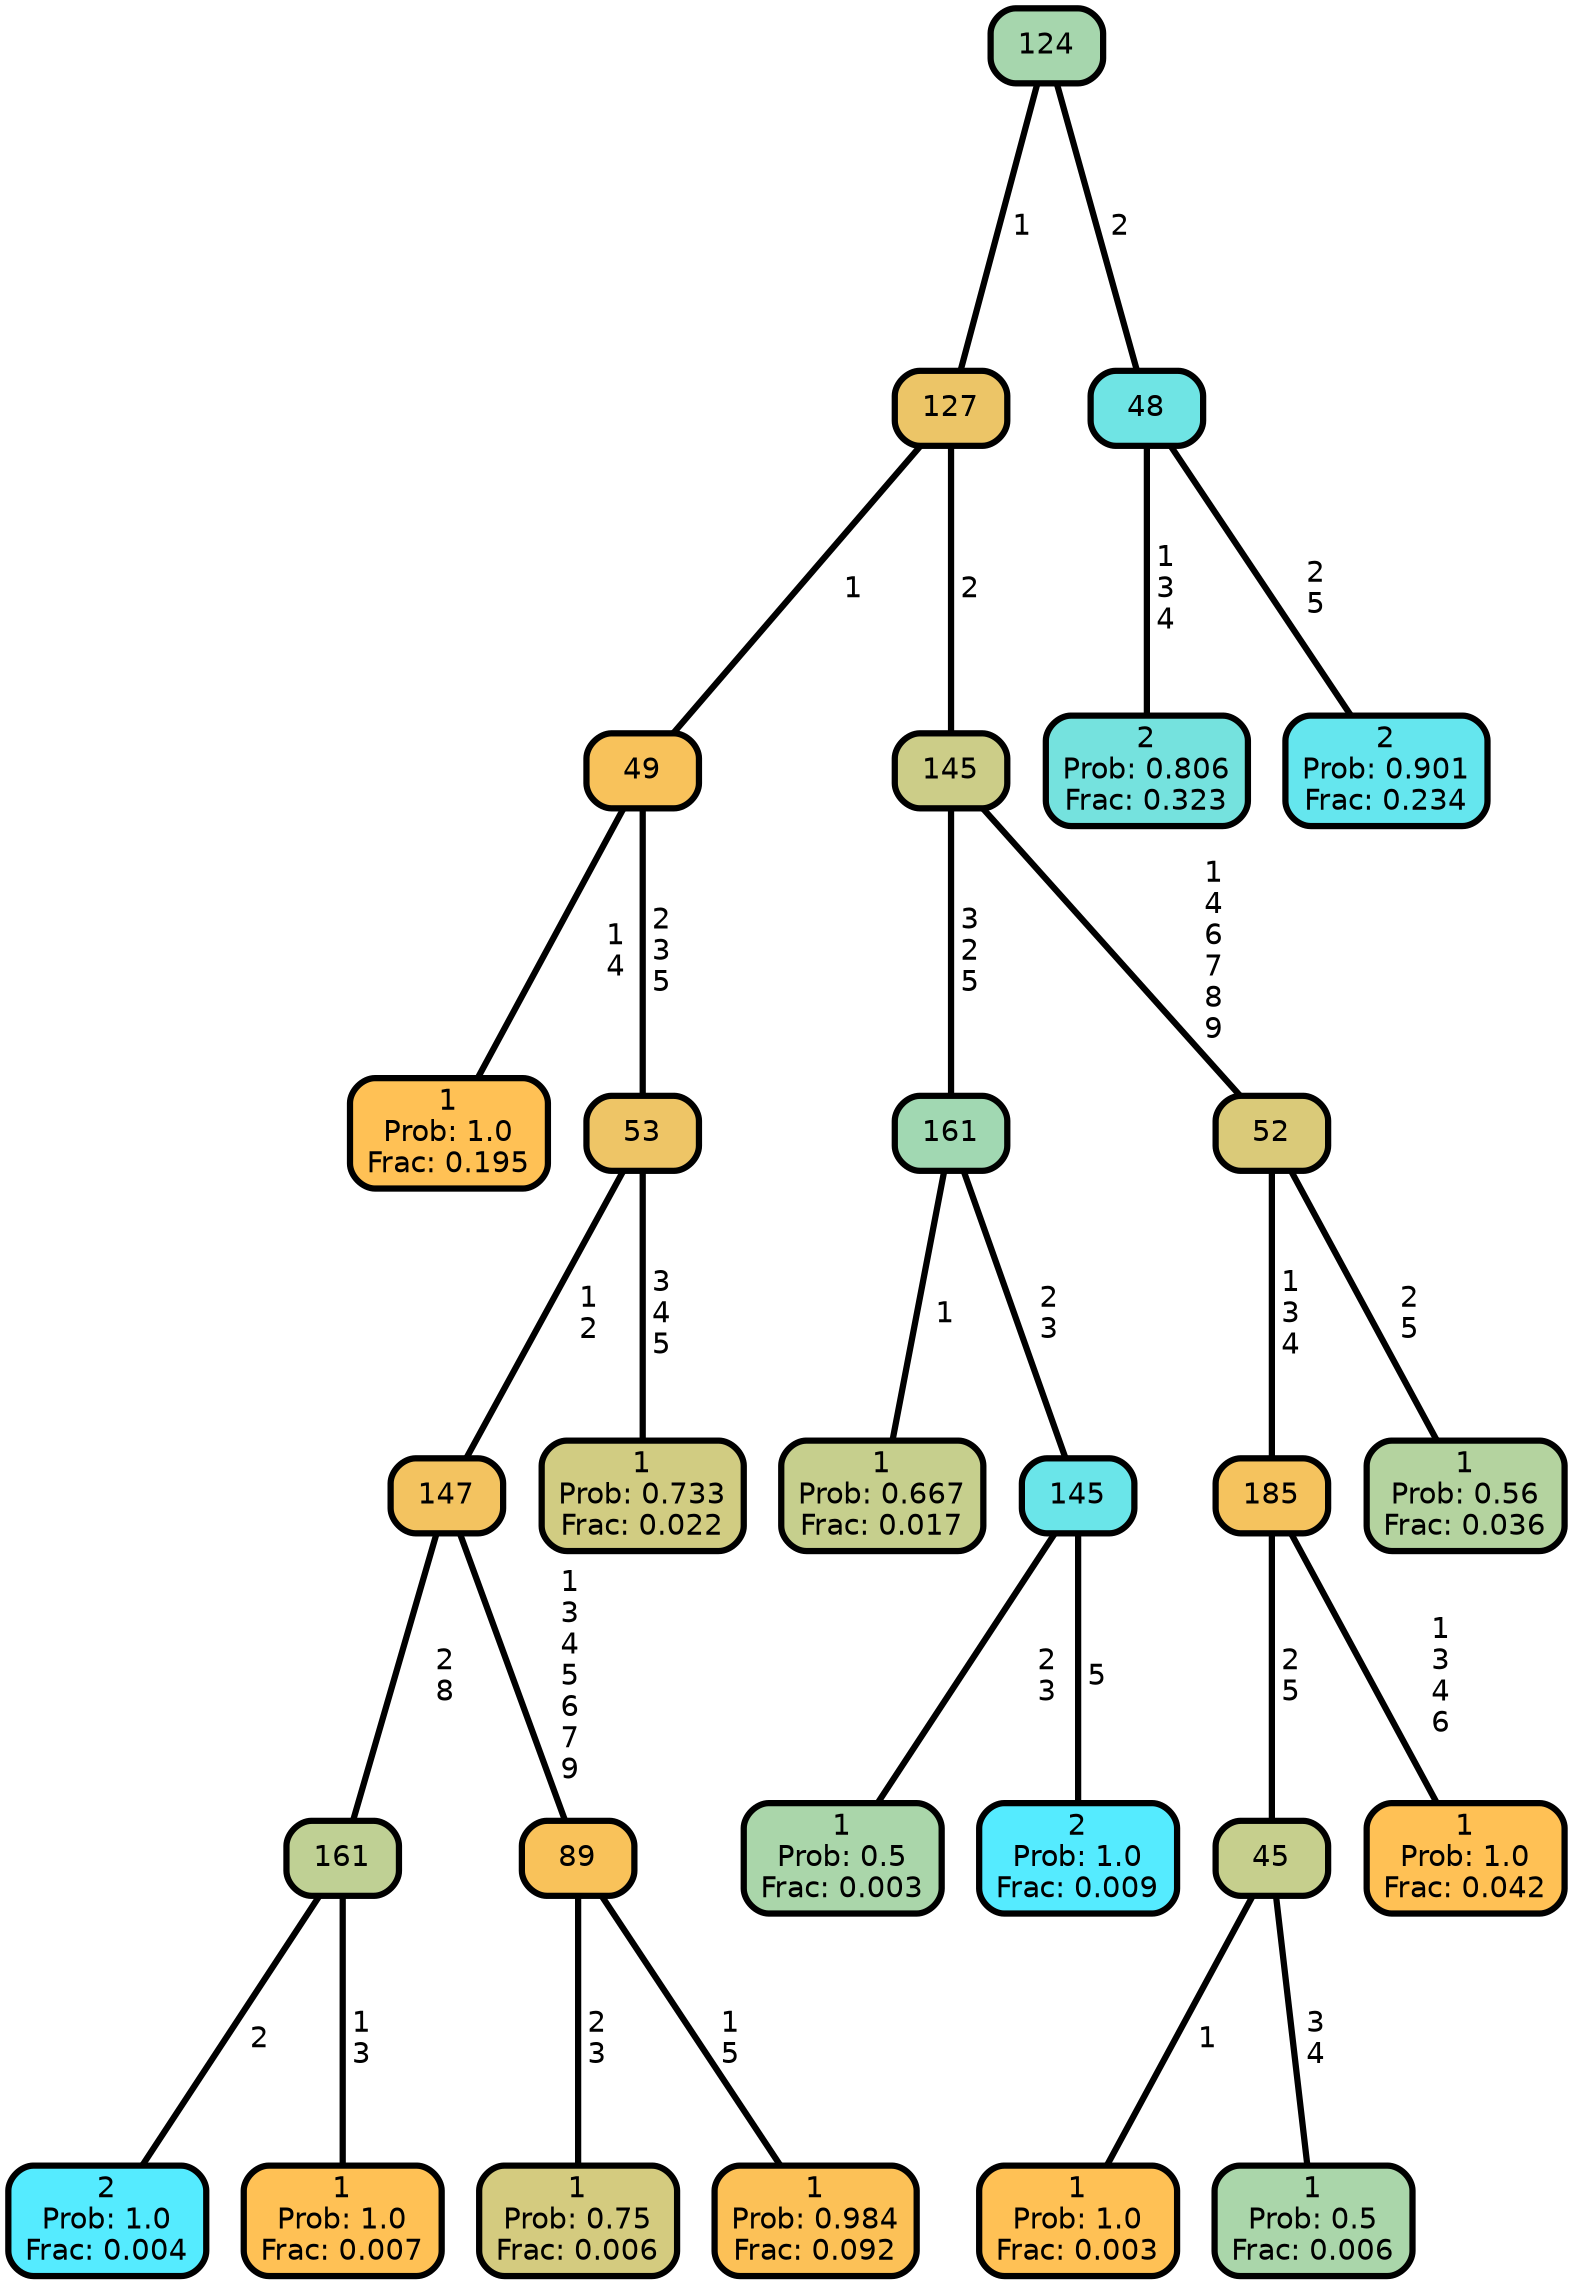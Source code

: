 graph Tree {
node [shape=box, style="filled, rounded",color="black",penwidth="3",fontcolor="black",                 fontname=helvetica] ;
graph [ranksep="0 equally", splines=straight,                 bgcolor=transparent, dpi=200] ;
edge [fontname=helvetica, color=black] ;
0 [label="1
Prob: 1.0
Frac: 0.195", fillcolor="#ffc155"] ;
1 [label="49", fillcolor="#f8c25b"] ;
2 [label="2
Prob: 1.0
Frac: 0.004", fillcolor="#55ebff"] ;
3 [label="161", fillcolor="#bfd094"] ;
4 [label="1
Prob: 1.0
Frac: 0.007", fillcolor="#ffc155"] ;
5 [label="147", fillcolor="#f3c360"] ;
6 [label="1
Prob: 0.75
Frac: 0.006", fillcolor="#d4cb7f"] ;
7 [label="89", fillcolor="#f9c25a"] ;
8 [label="1
Prob: 0.984
Frac: 0.092", fillcolor="#fcc157"] ;
9 [label="53", fillcolor="#eec566"] ;
10 [label="1
Prob: 0.733
Frac: 0.022", fillcolor="#d1cc82"] ;
11 [label="127", fillcolor="#ecc567"] ;
12 [label="1
Prob: 0.667
Frac: 0.017", fillcolor="#c6cf8d"] ;
13 [label="161", fillcolor="#a1d8b2"] ;
14 [label="1
Prob: 0.5
Frac: 0.003", fillcolor="#aad6aa"] ;
15 [label="145", fillcolor="#6ae5e9"] ;
16 [label="2
Prob: 1.0
Frac: 0.009", fillcolor="#55ebff"] ;
17 [label="145", fillcolor="#cccd88"] ;
18 [label="1
Prob: 1.0
Frac: 0.003", fillcolor="#ffc155"] ;
19 [label="45", fillcolor="#c6cf8d"] ;
20 [label="1
Prob: 0.5
Frac: 0.006", fillcolor="#aad6aa"] ;
21 [label="185", fillcolor="#f5c35e"] ;
22 [label="1
Prob: 1.0
Frac: 0.042", fillcolor="#ffc155"] ;
23 [label="52", fillcolor="#daca79"] ;
24 [label="1
Prob: 0.56
Frac: 0.036", fillcolor="#b4d39f"] ;
25 [label="124", fillcolor="#a6d6ad"] ;
26 [label="2
Prob: 0.806
Frac: 0.323", fillcolor="#75e2de"] ;
27 [label="48", fillcolor="#6fe4e4"] ;
28 [label="2
Prob: 0.901
Frac: 0.234", fillcolor="#65e6ee"] ;
1 -- 0 [label=" 1\n 4",penwidth=3] ;
1 -- 9 [label=" 2\n 3\n 5",penwidth=3] ;
3 -- 2 [label=" 2",penwidth=3] ;
3 -- 4 [label=" 1\n 3",penwidth=3] ;
5 -- 3 [label=" 2\n 8",penwidth=3] ;
5 -- 7 [label=" 1\n 3\n 4\n 5\n 6\n 7\n 9",penwidth=3] ;
7 -- 6 [label=" 2\n 3",penwidth=3] ;
7 -- 8 [label=" 1\n 5",penwidth=3] ;
9 -- 5 [label=" 1\n 2",penwidth=3] ;
9 -- 10 [label=" 3\n 4\n 5",penwidth=3] ;
11 -- 1 [label=" 1",penwidth=3] ;
11 -- 17 [label=" 2",penwidth=3] ;
13 -- 12 [label=" 1",penwidth=3] ;
13 -- 15 [label=" 2\n 3",penwidth=3] ;
15 -- 14 [label=" 2\n 3",penwidth=3] ;
15 -- 16 [label=" 5",penwidth=3] ;
17 -- 13 [label=" 3\n 2\n 5",penwidth=3] ;
17 -- 23 [label=" 1\n 4\n 6\n 7\n 8\n 9",penwidth=3] ;
19 -- 18 [label=" 1",penwidth=3] ;
19 -- 20 [label=" 3\n 4",penwidth=3] ;
21 -- 19 [label=" 2\n 5",penwidth=3] ;
21 -- 22 [label=" 1\n 3\n 4\n 6",penwidth=3] ;
23 -- 21 [label=" 1\n 3\n 4",penwidth=3] ;
23 -- 24 [label=" 2\n 5",penwidth=3] ;
25 -- 11 [label=" 1",penwidth=3] ;
25 -- 27 [label=" 2",penwidth=3] ;
27 -- 26 [label=" 1\n 3\n 4",penwidth=3] ;
27 -- 28 [label=" 2\n 5",penwidth=3] ;
{rank = same;}}